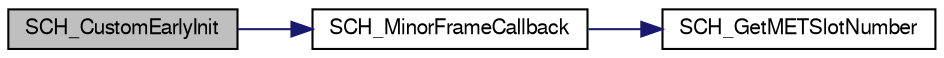 digraph G
{
  edge [fontname="FreeSans",fontsize="10",labelfontname="FreeSans",labelfontsize="10"];
  node [fontname="FreeSans",fontsize="10",shape=record];
  rankdir=LR;
  Node1 [label="SCH_CustomEarlyInit",height=0.2,width=0.4,color="black", fillcolor="grey75", style="filled" fontcolor="black"];
  Node1 -> Node2 [color="midnightblue",fontsize="10",style="solid",fontname="FreeSans"];
  Node2 [label="SCH_MinorFrameCallback",height=0.2,width=0.4,color="black", fillcolor="white", style="filled",URL="$sch__custom_8h.html#af2799afed4a19fadc0a75dc7419a93ca",tooltip="Performs Minor Frame time step."];
  Node2 -> Node3 [color="midnightblue",fontsize="10",style="solid",fontname="FreeSans"];
  Node3 [label="SCH_GetMETSlotNumber",height=0.2,width=0.4,color="black", fillcolor="white", style="filled",URL="$sch__custom_8h.html#abbb6d913166c6579b57f48ca542b7ad9",tooltip="Computes a minor slot number from a MET subseconds zero point."];
}
